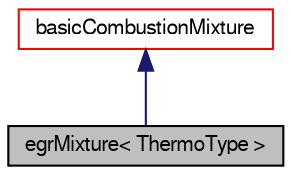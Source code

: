 digraph "egrMixture&lt; ThermoType &gt;"
{
  bgcolor="transparent";
  edge [fontname="FreeSans",fontsize="10",labelfontname="FreeSans",labelfontsize="10"];
  node [fontname="FreeSans",fontsize="10",shape=record];
  Node1 [label="egrMixture\< ThermoType \>",height=0.2,width=0.4,color="black", fillcolor="grey75", style="filled" fontcolor="black"];
  Node2 -> Node1 [dir="back",color="midnightblue",fontsize="10",style="solid",fontname="FreeSans"];
  Node2 [label="basicCombustionMixture",height=0.2,width=0.4,color="red",URL="$a00094.html",tooltip="Specialization of the basicSpecieMixture for combustion. "];
}
